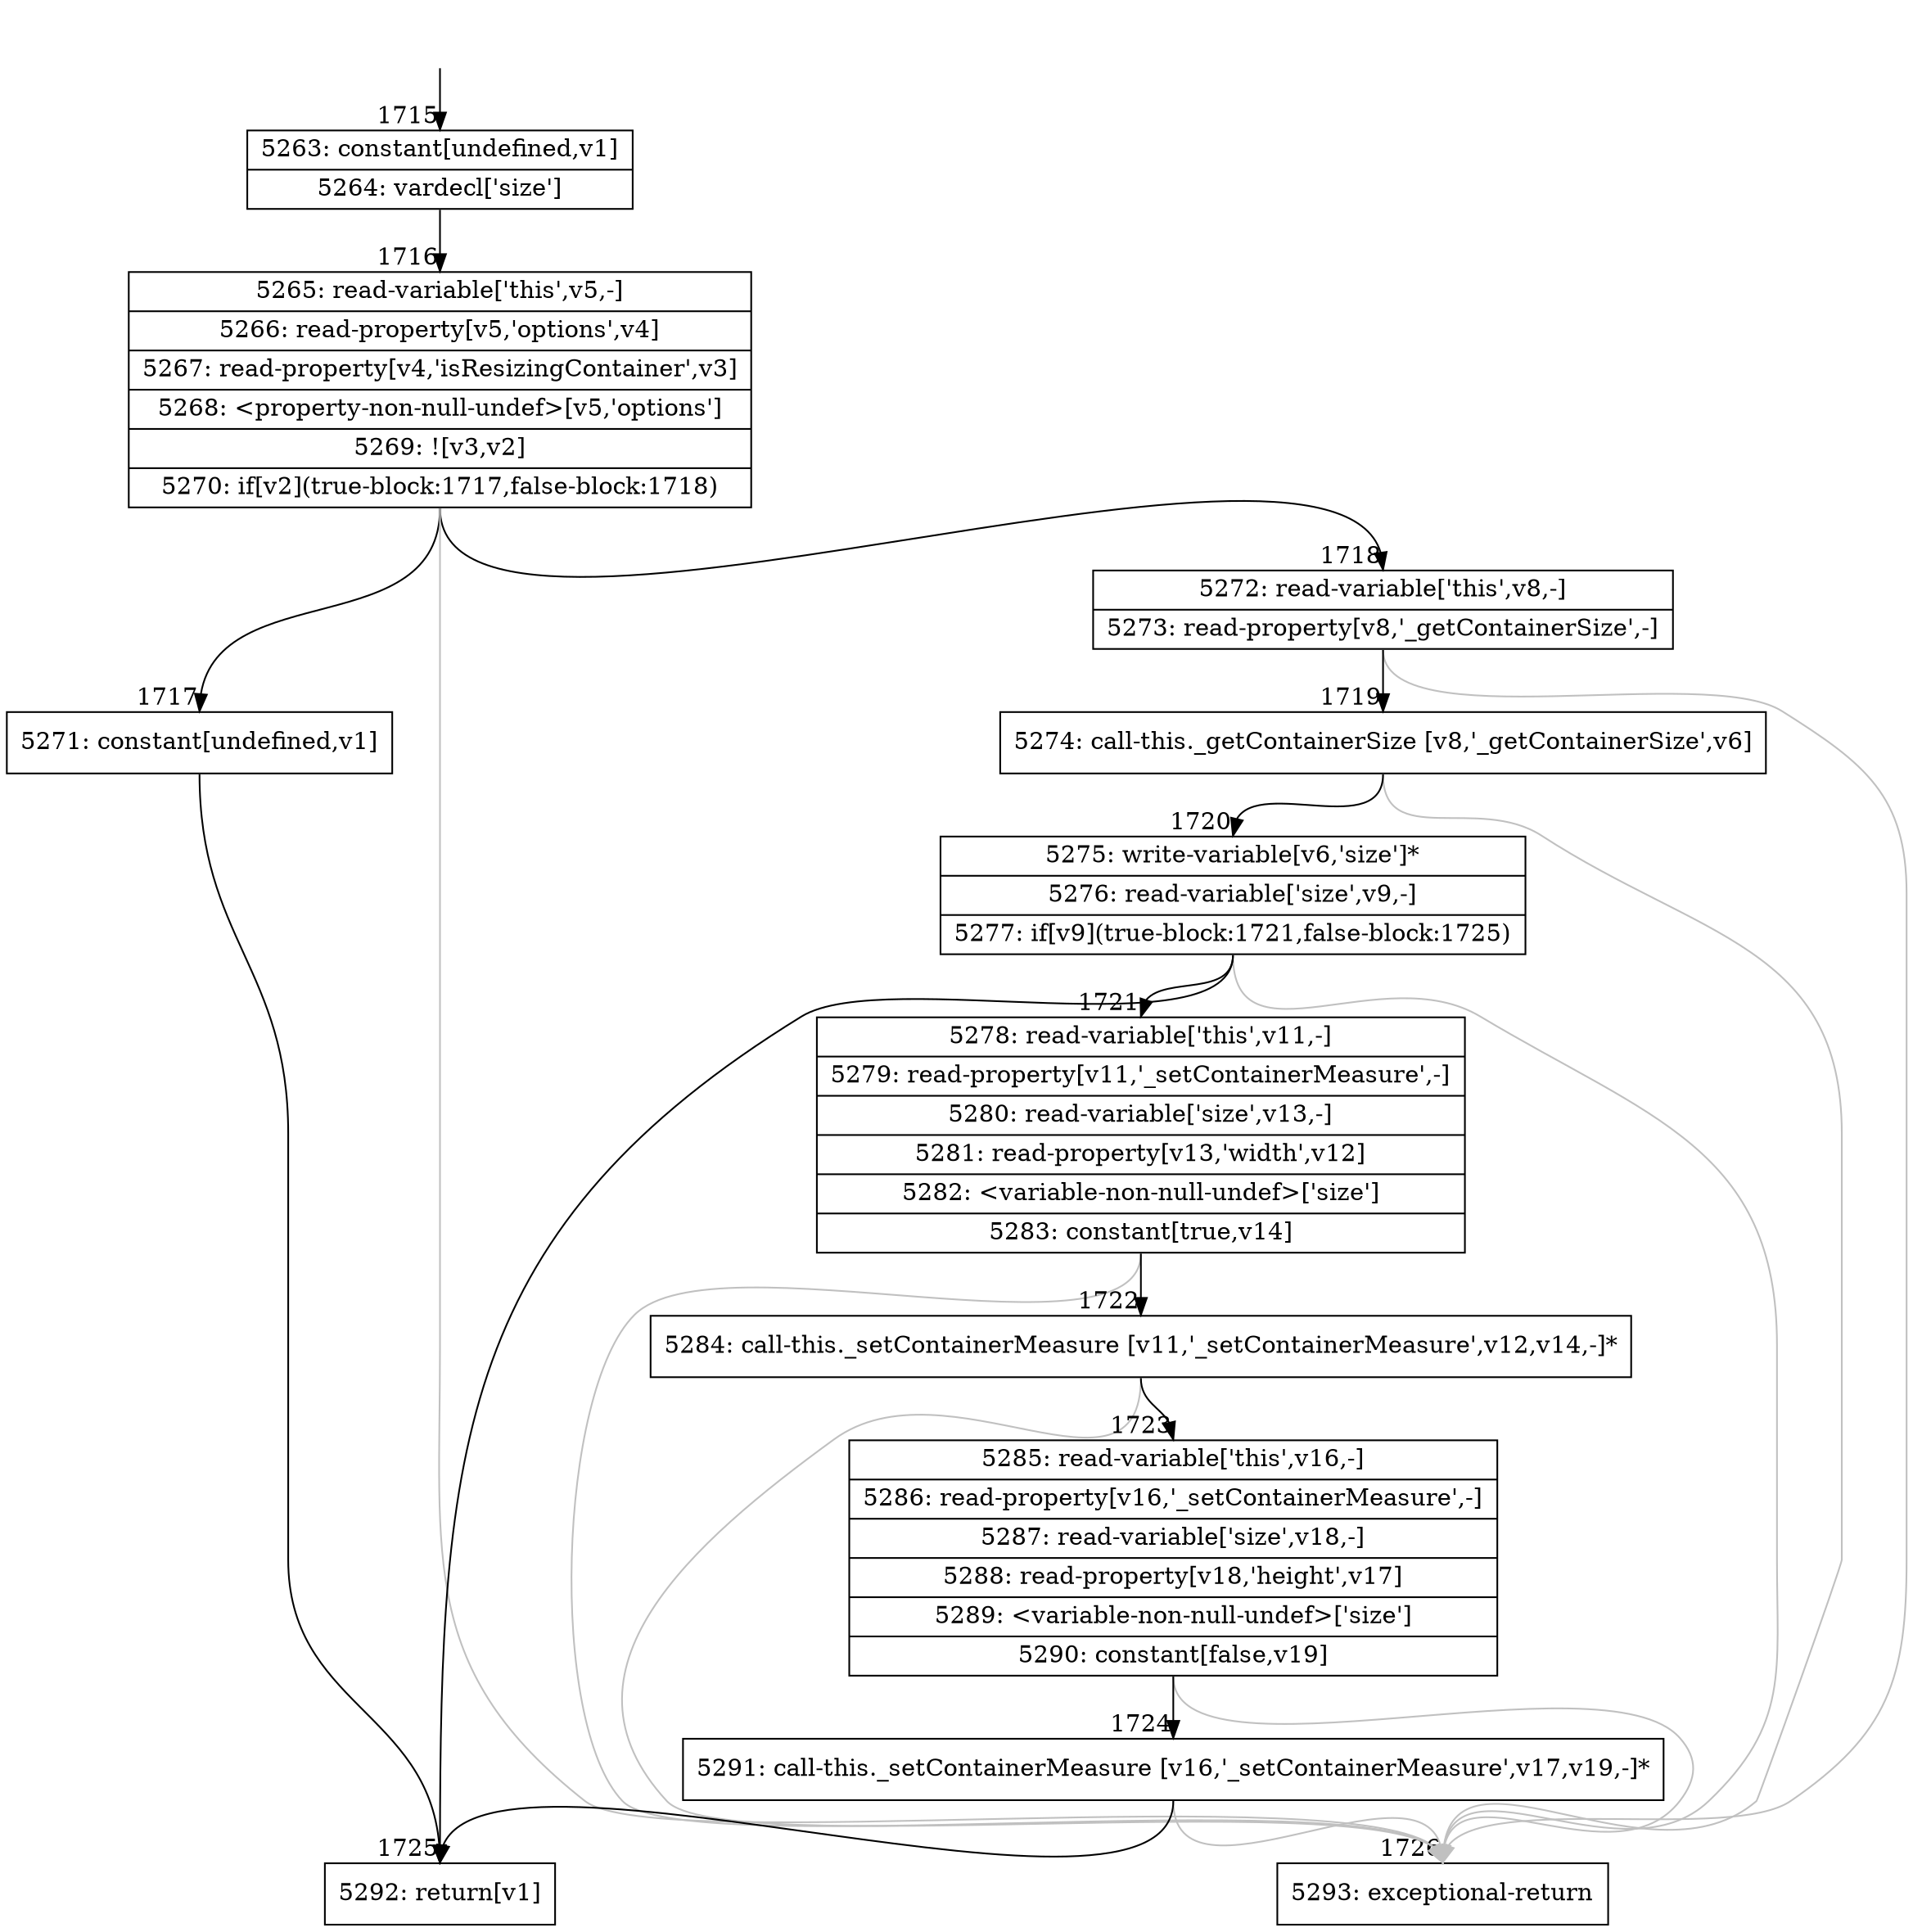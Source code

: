 digraph {
rankdir="TD"
BB_entry157[shape=none,label=""];
BB_entry157 -> BB1715 [tailport=s, headport=n, headlabel="    1715"]
BB1715 [shape=record label="{5263: constant[undefined,v1]|5264: vardecl['size']}" ] 
BB1715 -> BB1716 [tailport=s, headport=n, headlabel="      1716"]
BB1716 [shape=record label="{5265: read-variable['this',v5,-]|5266: read-property[v5,'options',v4]|5267: read-property[v4,'isResizingContainer',v3]|5268: \<property-non-null-undef\>[v5,'options']|5269: ![v3,v2]|5270: if[v2](true-block:1717,false-block:1718)}" ] 
BB1716 -> BB1717 [tailport=s, headport=n, headlabel="      1717"]
BB1716 -> BB1718 [tailport=s, headport=n, headlabel="      1718"]
BB1716 -> BB1726 [tailport=s, headport=n, color=gray, headlabel="      1726"]
BB1717 [shape=record label="{5271: constant[undefined,v1]}" ] 
BB1717 -> BB1725 [tailport=s, headport=n, headlabel="      1725"]
BB1718 [shape=record label="{5272: read-variable['this',v8,-]|5273: read-property[v8,'_getContainerSize',-]}" ] 
BB1718 -> BB1719 [tailport=s, headport=n, headlabel="      1719"]
BB1718 -> BB1726 [tailport=s, headport=n, color=gray]
BB1719 [shape=record label="{5274: call-this._getContainerSize [v8,'_getContainerSize',v6]}" ] 
BB1719 -> BB1720 [tailport=s, headport=n, headlabel="      1720"]
BB1719 -> BB1726 [tailport=s, headport=n, color=gray]
BB1720 [shape=record label="{5275: write-variable[v6,'size']*|5276: read-variable['size',v9,-]|5277: if[v9](true-block:1721,false-block:1725)}" ] 
BB1720 -> BB1721 [tailport=s, headport=n, headlabel="      1721"]
BB1720 -> BB1725 [tailport=s, headport=n]
BB1720 -> BB1726 [tailport=s, headport=n, color=gray]
BB1721 [shape=record label="{5278: read-variable['this',v11,-]|5279: read-property[v11,'_setContainerMeasure',-]|5280: read-variable['size',v13,-]|5281: read-property[v13,'width',v12]|5282: \<variable-non-null-undef\>['size']|5283: constant[true,v14]}" ] 
BB1721 -> BB1722 [tailport=s, headport=n, headlabel="      1722"]
BB1721 -> BB1726 [tailport=s, headport=n, color=gray]
BB1722 [shape=record label="{5284: call-this._setContainerMeasure [v11,'_setContainerMeasure',v12,v14,-]*}" ] 
BB1722 -> BB1723 [tailport=s, headport=n, headlabel="      1723"]
BB1722 -> BB1726 [tailport=s, headport=n, color=gray]
BB1723 [shape=record label="{5285: read-variable['this',v16,-]|5286: read-property[v16,'_setContainerMeasure',-]|5287: read-variable['size',v18,-]|5288: read-property[v18,'height',v17]|5289: \<variable-non-null-undef\>['size']|5290: constant[false,v19]}" ] 
BB1723 -> BB1724 [tailport=s, headport=n, headlabel="      1724"]
BB1723 -> BB1726 [tailport=s, headport=n, color=gray]
BB1724 [shape=record label="{5291: call-this._setContainerMeasure [v16,'_setContainerMeasure',v17,v19,-]*}" ] 
BB1724 -> BB1725 [tailport=s, headport=n]
BB1724 -> BB1726 [tailport=s, headport=n, color=gray]
BB1725 [shape=record label="{5292: return[v1]}" ] 
BB1726 [shape=record label="{5293: exceptional-return}" ] 
//#$~ 2411
}
